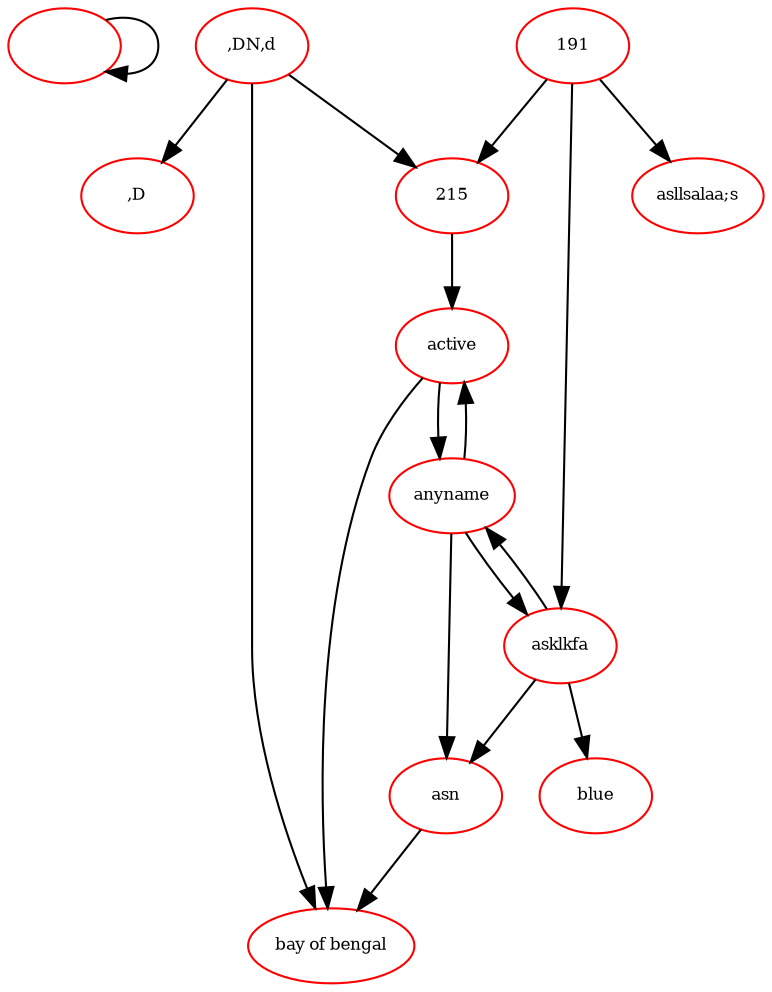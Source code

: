 digraph RGL__DirectedAdjacencyGraph {
    "" [
        color = red,
        fillcolor = yellow,
        fontsize = 8,
        label = ""
    ]

    ",DN,d" [
        color = red,
        fillcolor = yellow,
        fontsize = 8,
        label = ",DN,d"
    ]

    ",D" [
        color = red,
        fillcolor = yellow,
        fontsize = 8,
        label = ",D"
    ]

    215 [
        color = red,
        fillcolor = yellow,
        fontsize = 8,
        label = 215
    ]

    anyname [
        color = red,
        fillcolor = yellow,
        fontsize = 8,
        label = anyname
    ]

    active [
        color = red,
        fillcolor = yellow,
        fontsize = 8,
        label = active
    ]

    asklkfa [
        color = red,
        fillcolor = yellow,
        fontsize = 8,
        label = asklkfa
    ]

    asn [
        color = red,
        fillcolor = yellow,
        fontsize = 8,
        label = asn
    ]

    "bay of bengal" [
        color = red,
        fillcolor = yellow,
        fontsize = 8,
        label = "bay of bengal"
    ]

    191 [
        color = red,
        fillcolor = yellow,
        fontsize = 8,
        label = 191
    ]

    "asllsalaa;s" [
        color = red,
        fillcolor = yellow,
        fontsize = 8,
        label = "asllsalaa;s"
    ]

    blue [
        color = red,
        fillcolor = yellow,
        fontsize = 8,
        label = blue
    ]

    "" -> "" [
        fontsize = 8
    ]

    ",DN,d" -> ",D" [
        fontsize = 8
    ]

    ",DN,d" -> 215 [
        fontsize = 8
    ]

    ",DN,d" -> "bay of bengal" [
        fontsize = 8
    ]

    215 -> active [
        fontsize = 8
    ]

    anyname -> active [
        fontsize = 8
    ]

    anyname -> asklkfa [
        fontsize = 8
    ]

    anyname -> asn [
        fontsize = 8
    ]

    active -> "bay of bengal" [
        fontsize = 8
    ]

    active -> anyname [
        fontsize = 8
    ]

    asklkfa -> anyname [
        fontsize = 8
    ]

    asklkfa -> asn [
        fontsize = 8
    ]

    asklkfa -> blue [
        fontsize = 8
    ]

    asn -> "bay of bengal" [
        fontsize = 8
    ]

    191 -> 215 [
        fontsize = 8
    ]

    191 -> "asllsalaa;s" [
        fontsize = 8
    ]

    191 -> asklkfa [
        fontsize = 8
    ]
}
